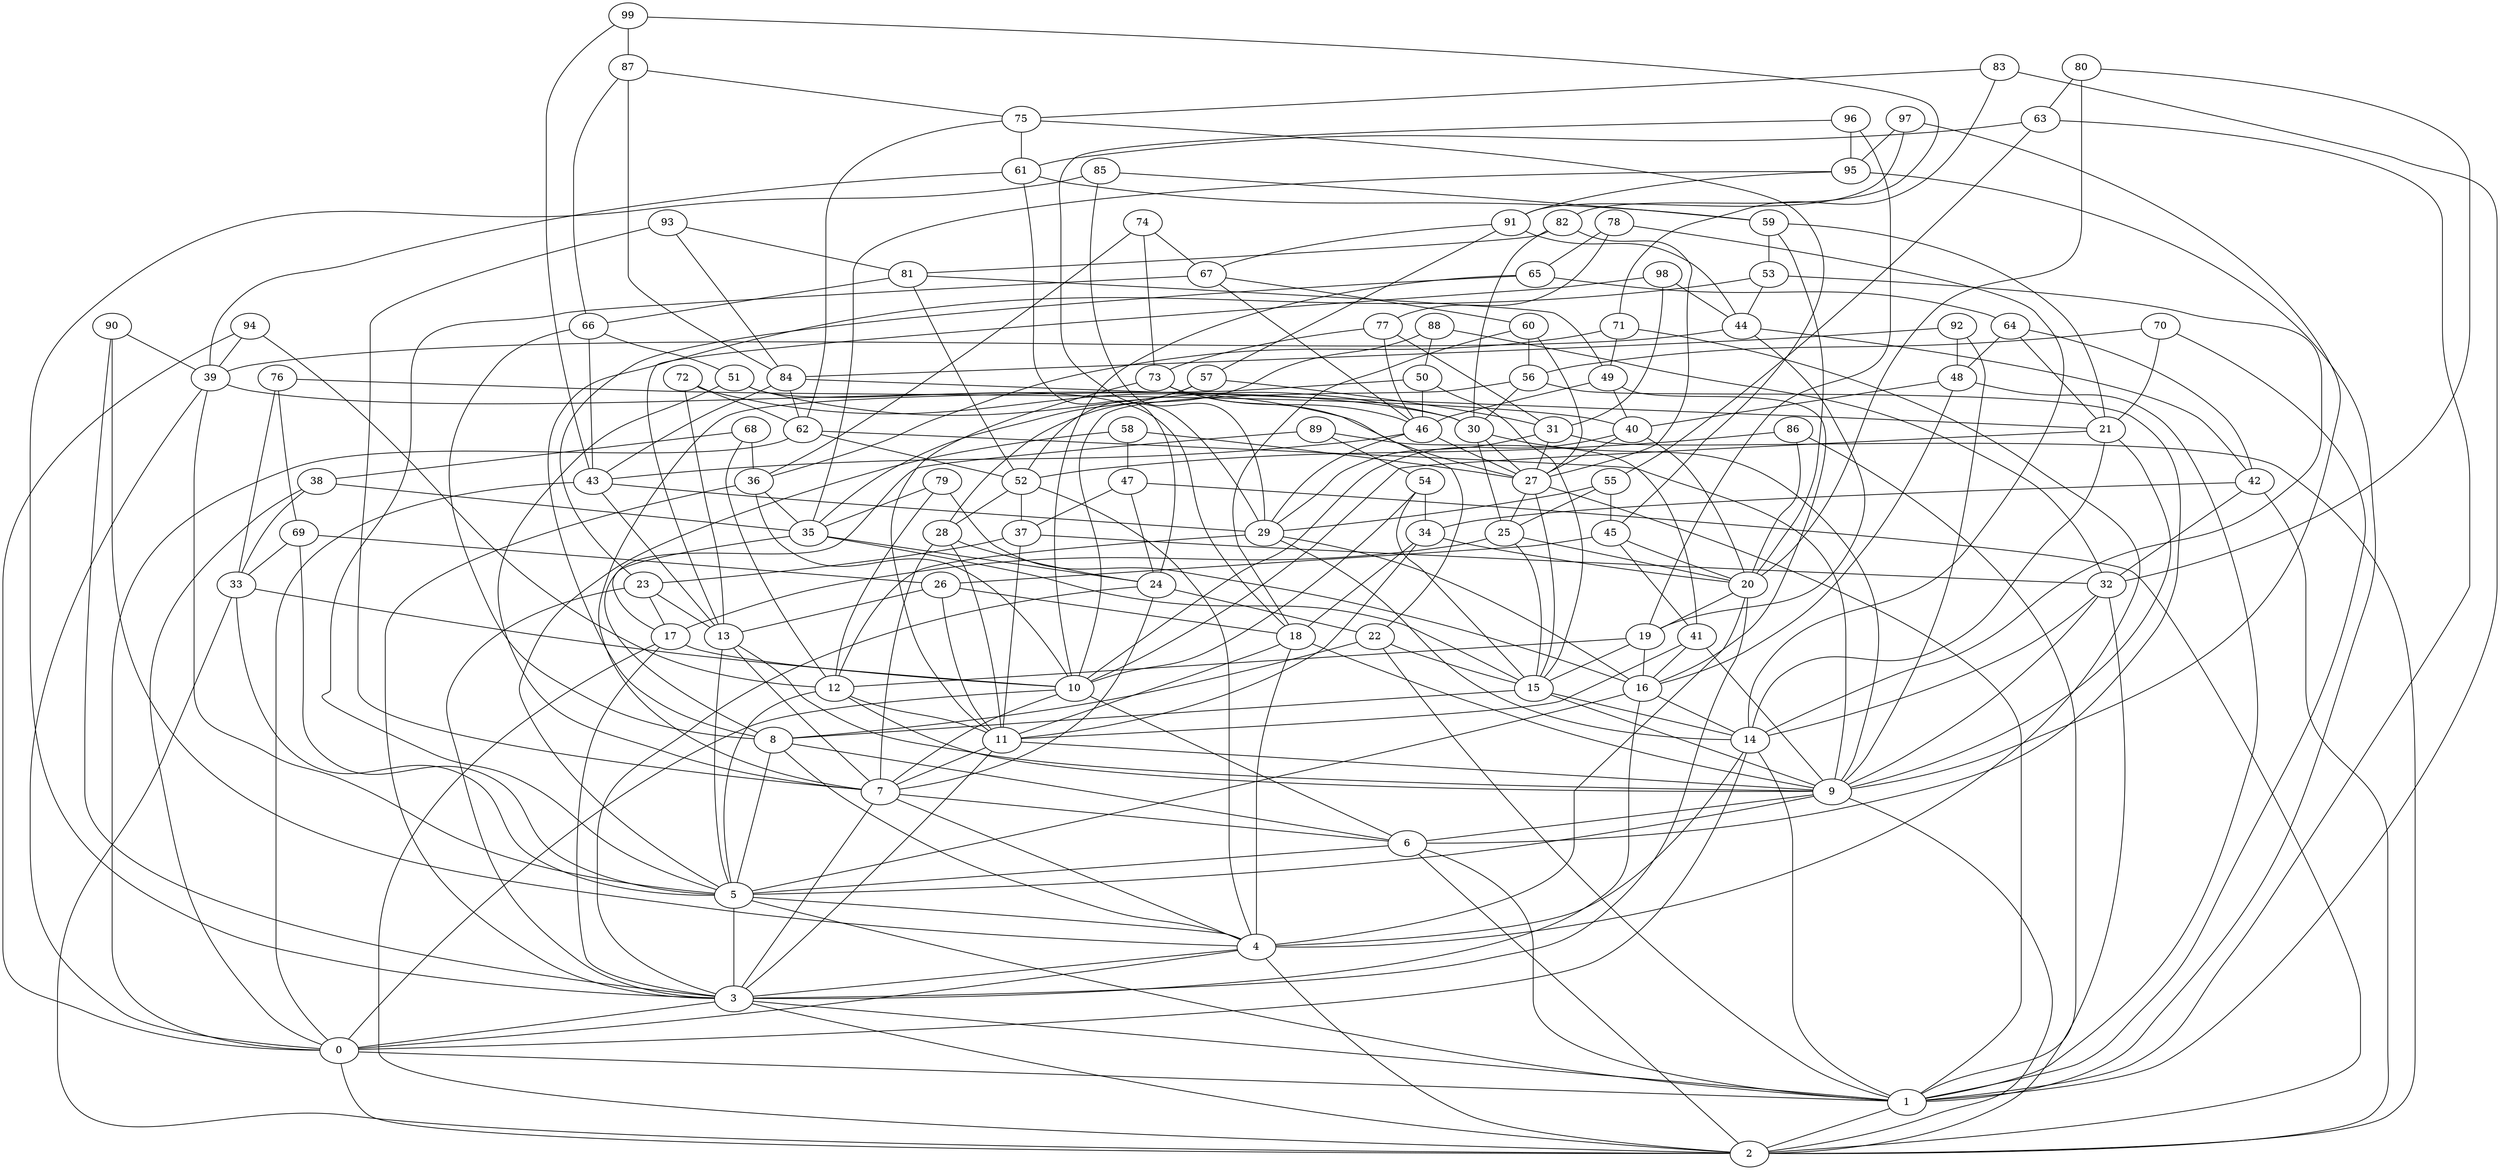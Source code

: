 graph {
    0 -- 1;
    0 -- 2;
    1 -- 2;
    3 -- 1;
    3 -- 2;
    3 -- 0;
    4 -- 2;
    4 -- 3;
    4 -- 0;
    5 -- 1;
    5 -- 3;
    5 -- 4;
    6 -- 1;
    6 -- 5;
    6 -- 2;
    7 -- 3;
    7 -- 4;
    7 -- 6;
    8 -- 4;
    8 -- 5;
    8 -- 6;
    9 -- 5;
    9 -- 6;
    9 -- 2;
    10 -- 6;
    10 -- 7;
    10 -- 0;
    11 -- 3;
    11 -- 9;
    11 -- 7;
    12 -- 11;
    12 -- 9;
    12 -- 5;
    13 -- 7;
    13 -- 5;
    13 -- 9;
    14 -- 4;
    14 -- 1;
    14 -- 0;
    15 -- 8;
    15 -- 14;
    15 -- 9;
    16 -- 3;
    16 -- 5;
    16 -- 14;
    17 -- 3;
    17 -- 10;
    17 -- 2;
    18 -- 11;
    18 -- 9;
    18 -- 4;
    19 -- 16;
    19 -- 15;
    19 -- 12;
    20 -- 19;
    20 -- 3;
    20 -- 4;
    21 -- 14;
    21 -- 9;
    21 -- 10;
    22 -- 8;
    22 -- 1;
    22 -- 15;
    23 -- 3;
    23 -- 13;
    23 -- 17;
    24 -- 22;
    24 -- 3;
    24 -- 7;
    25 -- 15;
    25 -- 17;
    25 -- 20;
    26 -- 11;
    26 -- 13;
    26 -- 18;
    27 -- 25;
    27 -- 15;
    27 -- 1;
    28 -- 11;
    28 -- 24;
    28 -- 7;
    29 -- 14;
    29 -- 12;
    29 -- 16;
    30 -- 27;
    30 -- 25;
    30 -- 9;
    31 -- 2;
    31 -- 29;
    31 -- 27;
    32 -- 14;
    32 -- 9;
    32 -- 2;
    33 -- 2;
    33 -- 10;
    33 -- 5;
    34 -- 18;
    34 -- 11;
    34 -- 20;
    35 -- 24;
    35 -- 15;
    35 -- 17;
    36 -- 10;
    36 -- 35;
    36 -- 3;
    37 -- 32;
    37 -- 23;
    37 -- 11;
    38 -- 33;
    38 -- 35;
    38 -- 0;
    39 -- 0;
    39 -- 5;
    39 -- 30;
    40 -- 10;
    40 -- 20;
    40 -- 27;
    41 -- 9;
    41 -- 11;
    41 -- 16;
    42 -- 2;
    42 -- 34;
    42 -- 32;
    43 -- 29;
    43 -- 0;
    43 -- 13;
    44 -- 19;
    44 -- 39;
    44 -- 42;
    45 -- 26;
    45 -- 41;
    45 -- 20;
    46 -- 29;
    46 -- 27;
    46 -- 43;
    47 -- 37;
    47 -- 24;
    47 -- 2;
    48 -- 16;
    48 -- 40;
    48 -- 1;
    49 -- 40;
    49 -- 16;
    49 -- 46;
    50 -- 7;
    50 -- 46;
    50 -- 15;
    51 -- 7;
    51 -- 30;
    51 -- 18;
    52 -- 37;
    52 -- 4;
    52 -- 28;
    53 -- 44;
    53 -- 14;
    53 -- 8;
    54 -- 10;
    54 -- 34;
    54 -- 15;
    55 -- 45;
    55 -- 29;
    55 -- 25;
    56 -- 6;
    56 -- 30;
    56 -- 10;
    57 -- 31;
    57 -- 35;
    57 -- 52;
    58 -- 27;
    58 -- 5;
    58 -- 47;
    59 -- 20;
    59 -- 53;
    59 -- 21;
    60 -- 27;
    60 -- 56;
    60 -- 18;
    61 -- 59;
    61 -- 24;
    61 -- 39;
    62 -- 52;
    62 -- 0;
    62 -- 9;
    63 -- 55;
    63 -- 1;
    63 -- 61;
    64 -- 21;
    64 -- 42;
    64 -- 48;
    65 -- 10;
    65 -- 23;
    65 -- 64;
    66 -- 51;
    66 -- 43;
    66 -- 8;
    67 -- 5;
    67 -- 46;
    67 -- 60;
    68 -- 38;
    68 -- 12;
    68 -- 36;
    69 -- 26;
    69 -- 33;
    69 -- 5;
    70 -- 1;
    70 -- 56;
    70 -- 21;
    71 -- 36;
    71 -- 4;
    71 -- 49;
    72 -- 62;
    72 -- 13;
    72 -- 27;
    73 -- 22;
    73 -- 11;
    73 -- 46;
    74 -- 67;
    74 -- 73;
    74 -- 36;
    75 -- 45;
    75 -- 62;
    75 -- 61;
    76 -- 33;
    76 -- 69;
    76 -- 40;
    77 -- 46;
    77 -- 31;
    77 -- 73;
    78 -- 65;
    78 -- 14;
    78 -- 77;
    79 -- 16;
    79 -- 12;
    79 -- 35;
    80 -- 32;
    80 -- 63;
    80 -- 20;
    81 -- 49;
    81 -- 52;
    81 -- 66;
    82 -- 30;
    82 -- 81;
    82 -- 27;
    83 -- 75;
    83 -- 71;
    83 -- 1;
    84 -- 62;
    84 -- 43;
    84 -- 21;
    85 -- 29;
    85 -- 59;
    85 -- 3;
    86 -- 52;
    86 -- 1;
    86 -- 20;
    87 -- 84;
    87 -- 75;
    87 -- 66;
    88 -- 32;
    88 -- 28;
    88 -- 50;
    89 -- 8;
    89 -- 54;
    89 -- 41;
    90 -- 4;
    90 -- 39;
    90 -- 3;
    91 -- 44;
    91 -- 57;
    91 -- 67;
    92 -- 48;
    92 -- 9;
    92 -- 84;
    93 -- 7;
    93 -- 84;
    93 -- 81;
    94 -- 12;
    94 -- 39;
    94 -- 0;
    95 -- 1;
    95 -- 91;
    95 -- 35;
    96 -- 19;
    96 -- 95;
    96 -- 29;
    97 -- 95;
    97 -- 91;
    97 -- 9;
    98 -- 13;
    98 -- 31;
    98 -- 44;
    99 -- 87;
    99 -- 82;
    99 -- 43;
}